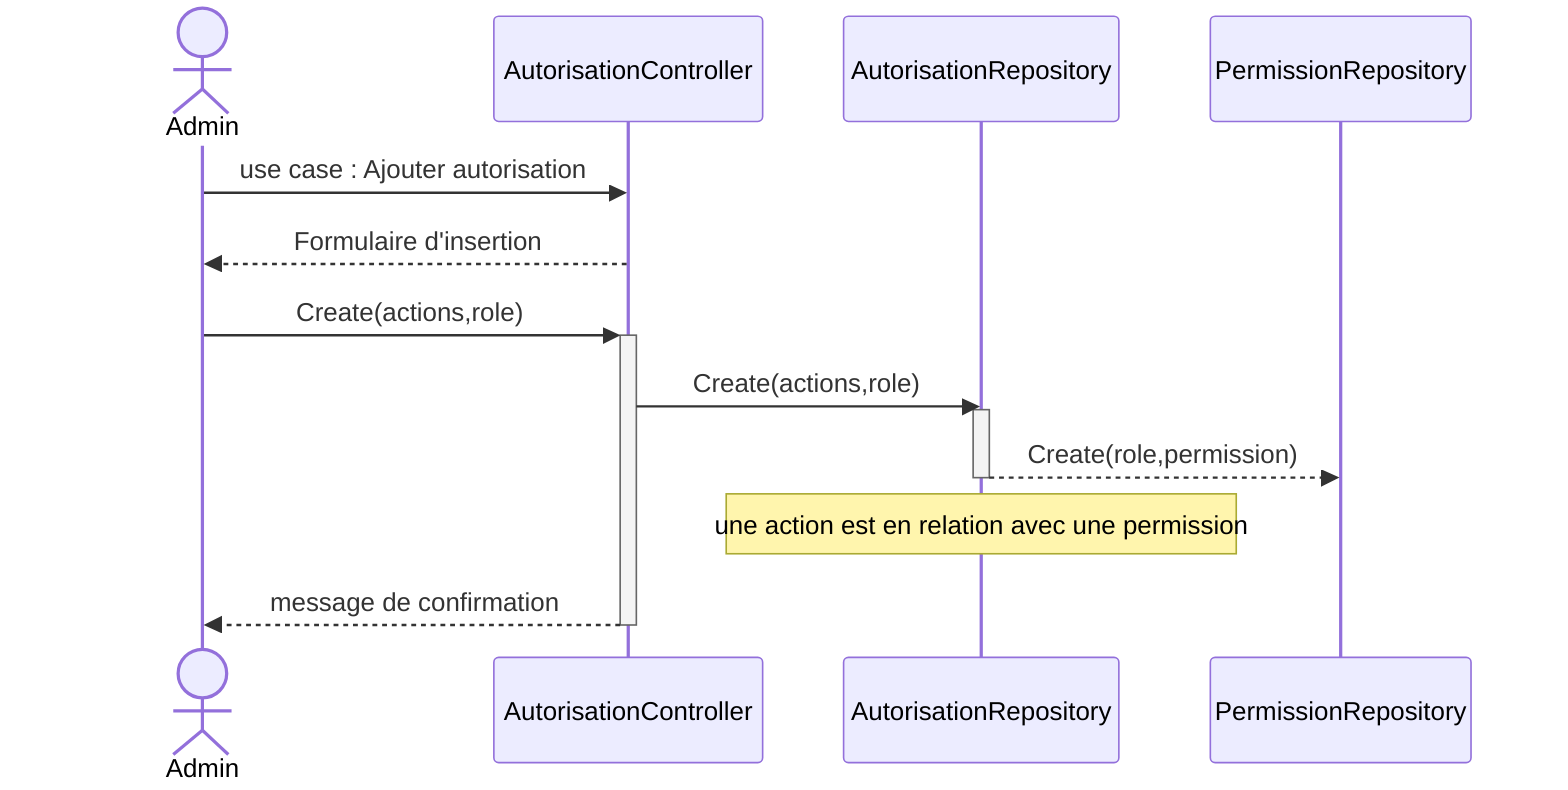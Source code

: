 sequenceDiagram

actor Admin
Admin->>AutorisationController: use case : Ajouter autorisation
AutorisationController-->>Admin: Formulaire d'insertion
Admin->>+AutorisationController: Create(actions,role)
AutorisationController ->> AutorisationRepository : Create(actions,role)
activate AutorisationRepository
AutorisationRepository -->>PermissionRepository: Create(role,permission)
deactivate AutorisationRepository
note over AutorisationRepository : une action est en relation avec une permission
AutorisationController-->>-Admin: message de confirmation